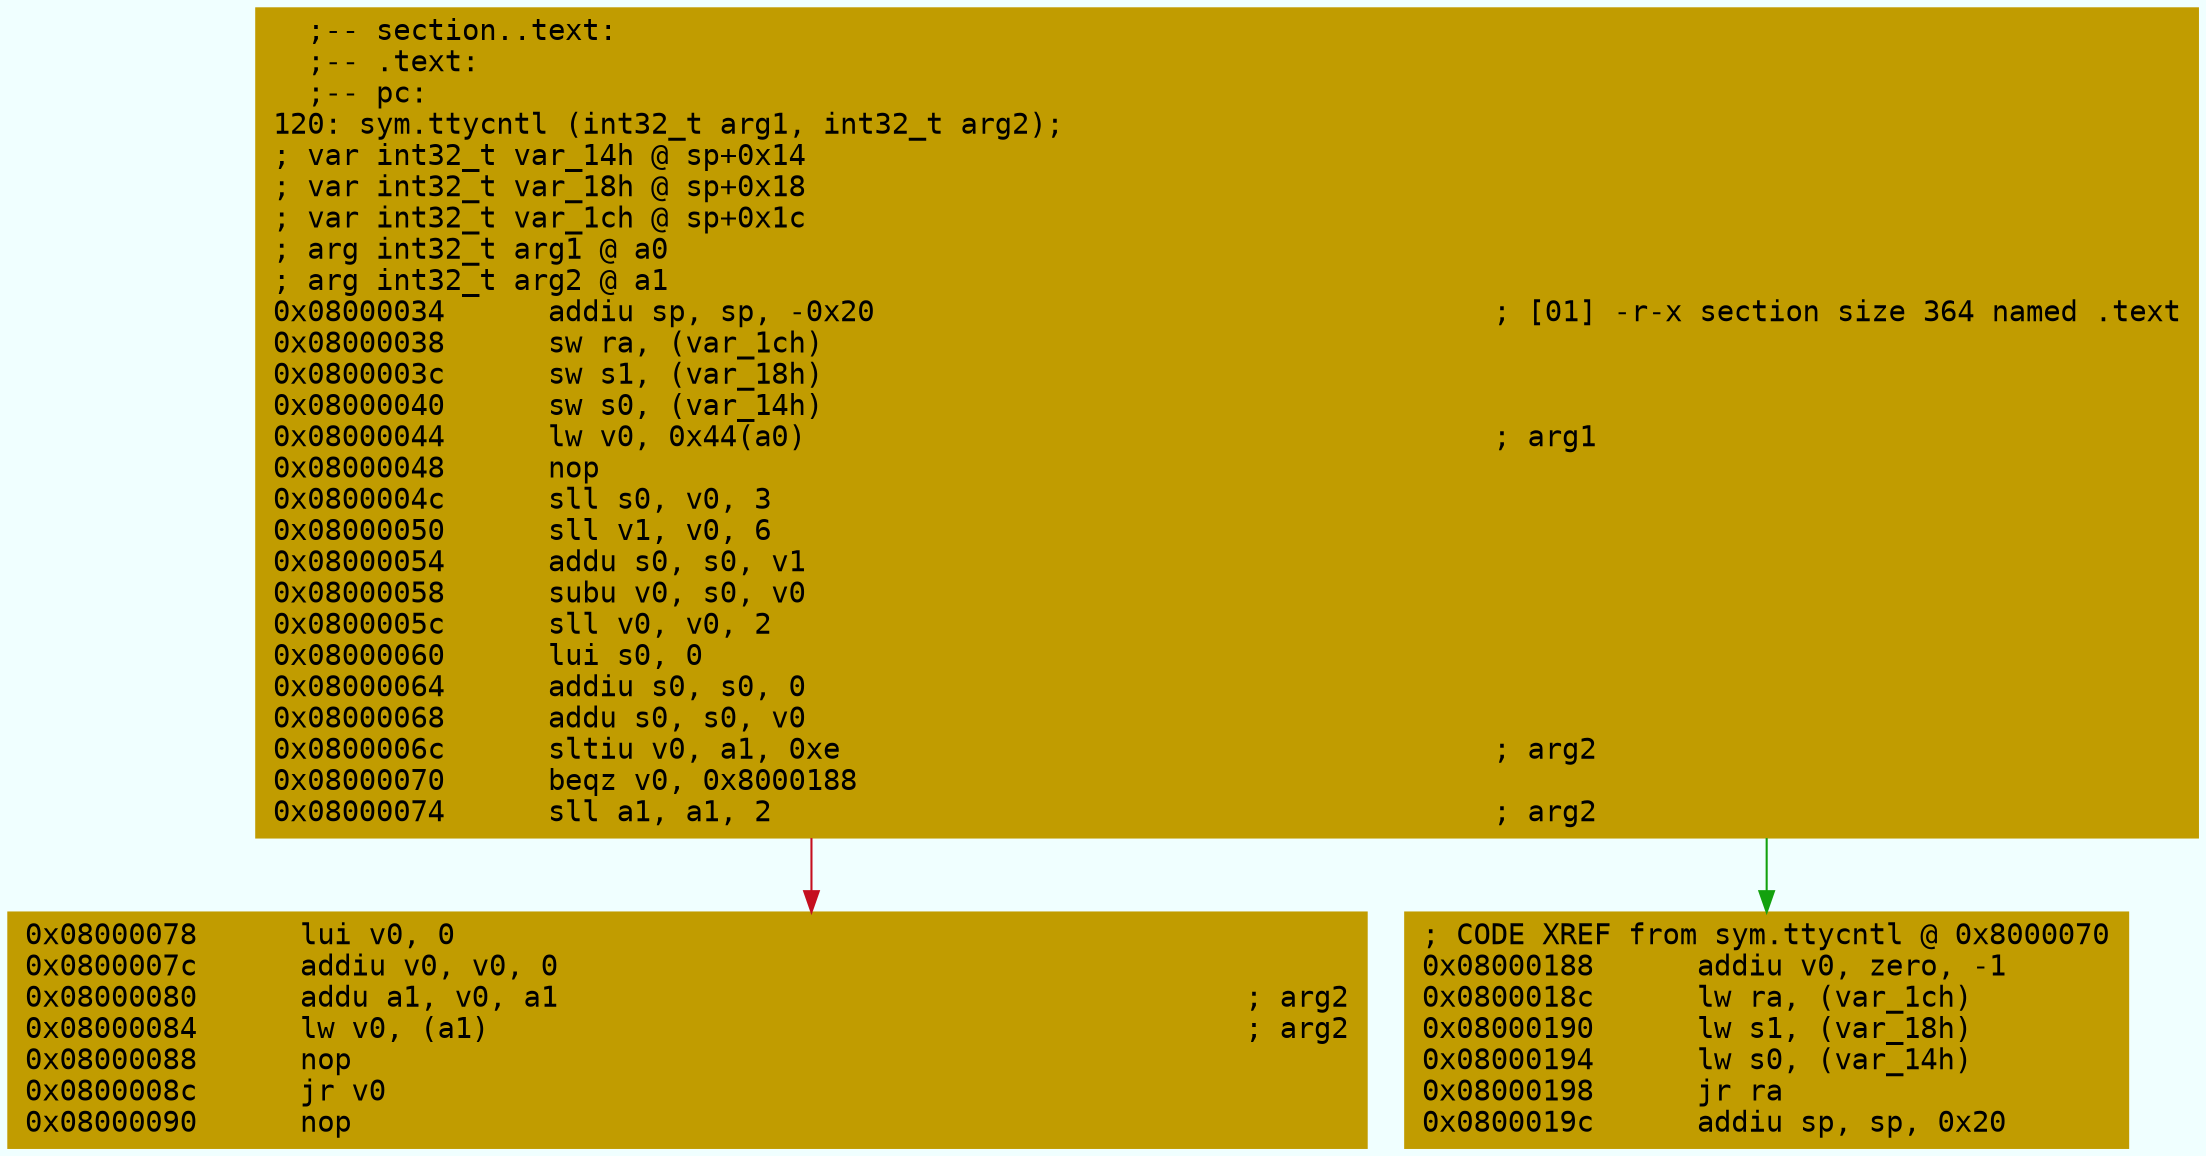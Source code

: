 digraph code {
	graph [bgcolor=azure fontsize=8 fontname="Courier" splines="ortho"];
	node [fillcolor=gray style=filled shape=box];
	edge [arrowhead="normal"];
	"0x08000034" [URL="sym.ttycntl/0x08000034", fillcolor="#c19c00",color="#c19c00", fontname="Courier",label="  ;-- section..text:\l  ;-- .text:\l  ;-- pc:\l120: sym.ttycntl (int32_t arg1, int32_t arg2);\l; var int32_t var_14h @ sp+0x14\l; var int32_t var_18h @ sp+0x18\l; var int32_t var_1ch @ sp+0x1c\l; arg int32_t arg1 @ a0\l; arg int32_t arg2 @ a1\l0x08000034      addiu sp, sp, -0x20                                    ; [01] -r-x section size 364 named .text\l0x08000038      sw ra, (var_1ch)\l0x0800003c      sw s1, (var_18h)\l0x08000040      sw s0, (var_14h)\l0x08000044      lw v0, 0x44(a0)                                        ; arg1\l0x08000048      nop\l0x0800004c      sll s0, v0, 3\l0x08000050      sll v1, v0, 6\l0x08000054      addu s0, s0, v1\l0x08000058      subu v0, s0, v0\l0x0800005c      sll v0, v0, 2\l0x08000060      lui s0, 0\l0x08000064      addiu s0, s0, 0\l0x08000068      addu s0, s0, v0\l0x0800006c      sltiu v0, a1, 0xe                                      ; arg2\l0x08000070      beqz v0, 0x8000188\l0x08000074      sll a1, a1, 2                                          ; arg2\l"]
	"0x08000078" [URL="sym.ttycntl/0x08000078", fillcolor="#c19c00",color="#c19c00", fontname="Courier",label="0x08000078      lui v0, 0\l0x0800007c      addiu v0, v0, 0\l0x08000080      addu a1, v0, a1                                        ; arg2\l0x08000084      lw v0, (a1)                                            ; arg2\l0x08000088      nop\l0x0800008c      jr v0\l0x08000090      nop\l"]
	"0x08000188" [URL="sym.ttycntl/0x08000188", fillcolor="#c19c00",color="#c19c00", fontname="Courier",label="; CODE XREF from sym.ttycntl @ 0x8000070\l0x08000188      addiu v0, zero, -1\l0x0800018c      lw ra, (var_1ch)\l0x08000190      lw s1, (var_18h)\l0x08000194      lw s0, (var_14h)\l0x08000198      jr ra\l0x0800019c      addiu sp, sp, 0x20\l"]
        "0x08000034" -> "0x08000188" [color="#13a10e"];
        "0x08000034" -> "0x08000078" [color="#c50f1f"];
}
